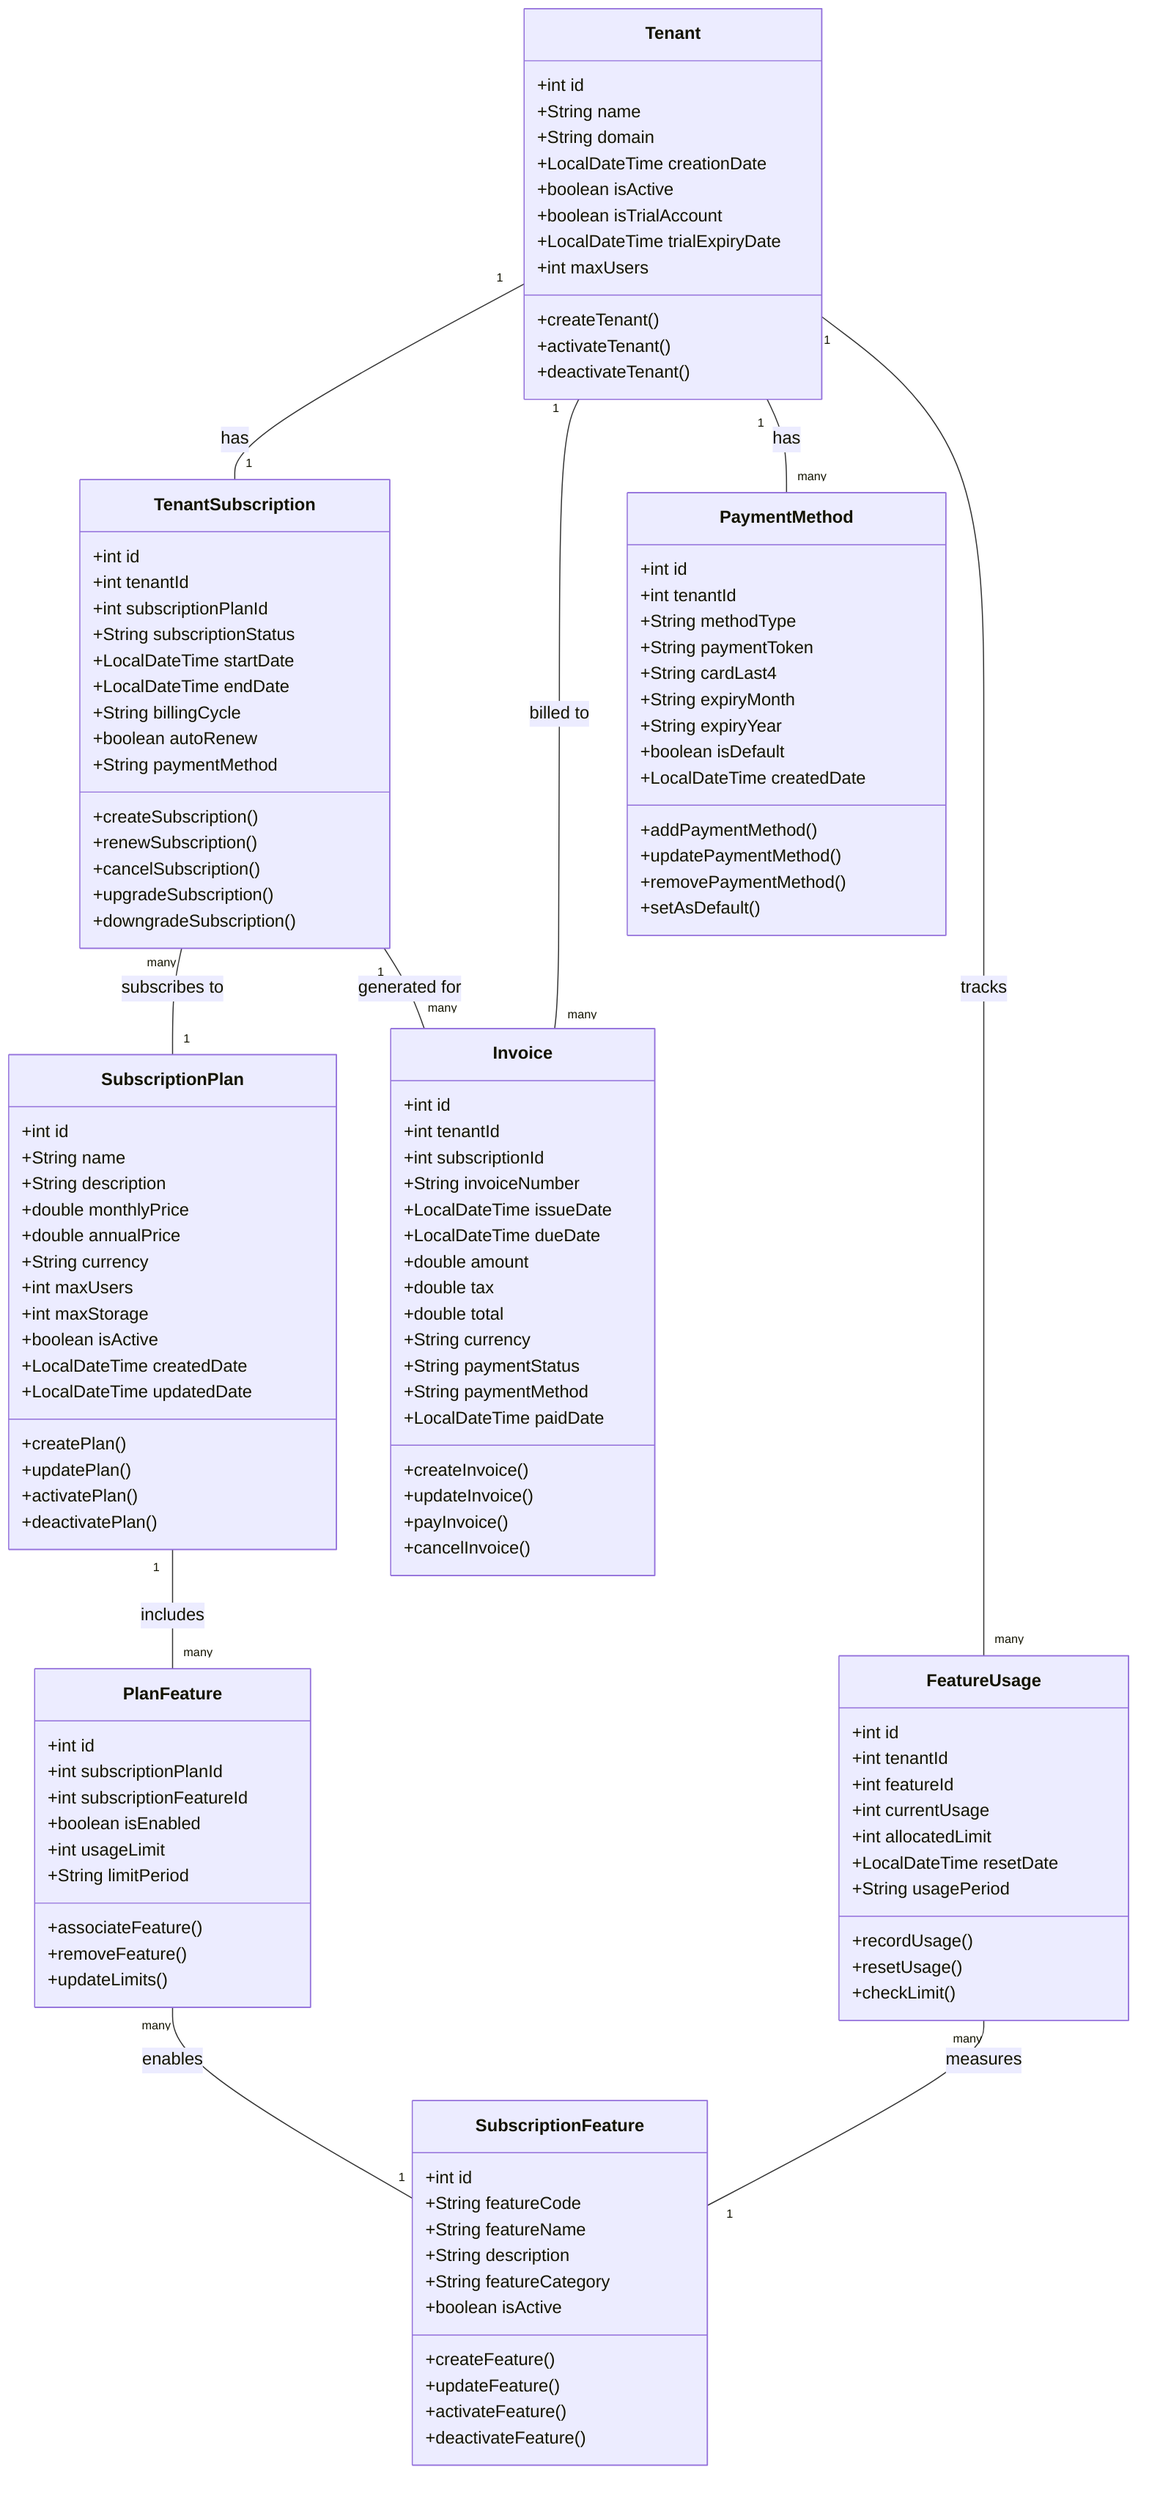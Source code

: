 classDiagram
    %% ======================
    %% Color Definitions
    %% ======================
    classDef core fill:#607D8B,stroke:#455A64,color:white
    classDef subscription fill:#00BCD4,stroke:#0097A7,color:white
    classDef billing fill:#009688,stroke:#00796B,color:white
    classDef features fill:#8BC34A,stroke:#689F38,color:white
    
    %% ======================
    %% Core System
    %% ======================
    class Tenant:::core {
        +int id
        +String name
        +String domain
        +LocalDateTime creationDate
        +boolean isActive
        +boolean isTrialAccount
        +LocalDateTime trialExpiryDate
        +int maxUsers
        +createTenant()
        +activateTenant()
        +deactivateTenant()
    }
    
    %% ======================
    %% Subscription Management
    %% ======================
    class SubscriptionPlan:::subscription {
        +int id
        +String name
        +String description
        +double monthlyPrice
        +double annualPrice
        +String currency
        +int maxUsers
        +int maxStorage
        +boolean isActive
        +LocalDateTime createdDate
        +LocalDateTime updatedDate
        +createPlan()
        +updatePlan()
        +activatePlan()
        +deactivatePlan()
    }
    
    class TenantSubscription:::subscription {
        +int id
        +int tenantId
        +int subscriptionPlanId
        +String subscriptionStatus
        +LocalDateTime startDate
        +LocalDateTime endDate
        +String billingCycle
        +boolean autoRenew
        +String paymentMethod
        +createSubscription()
        +renewSubscription()
        +cancelSubscription()
        +upgradeSubscription()
        +downgradeSubscription()
    }
    
    class SubscriptionFeature:::features {
        +int id
        +String featureCode
        +String featureName
        +String description
        +String featureCategory
        +boolean isActive
        +createFeature()
        +updateFeature()
        +activateFeature()
        +deactivateFeature()
    }
    
    class PlanFeature:::features {
        +int id
        +int subscriptionPlanId
        +int subscriptionFeatureId
        +boolean isEnabled
        +int usageLimit
        +String limitPeriod
        +associateFeature()
        +removeFeature()
        +updateLimits()
    }
    
    %% ======================
    %% Billing
    %% ======================
    class Invoice:::billing {
        +int id
        +int tenantId
        +int subscriptionId
        +String invoiceNumber
        +LocalDateTime issueDate
        +LocalDateTime dueDate
        +double amount
        +double tax
        +double total
        +String currency
        +String paymentStatus
        +String paymentMethod
        +LocalDateTime paidDate
        +createInvoice()
        +updateInvoice()
        +payInvoice()
        +cancelInvoice()
    }
    
    class PaymentMethod:::billing {
        +int id
        +int tenantId
        +String methodType
        +String paymentToken
        +String cardLast4
        +String expiryMonth
        +String expiryYear
        +boolean isDefault
        +LocalDateTime createdDate
        +addPaymentMethod()
        +updatePaymentMethod()
        +removePaymentMethod()
        +setAsDefault()
    }
    
    class FeatureUsage:::features {
        +int id
        +int tenantId
        +int featureId
        +int currentUsage
        +int allocatedLimit
        +LocalDateTime resetDate
        +String usagePeriod
        +recordUsage()
        +resetUsage()
        +checkLimit()
    }
    
    %% ======================
    %% Relationships
    %% ======================
    Tenant "1" -- "1" TenantSubscription : has
    TenantSubscription "many" -- "1" SubscriptionPlan : subscribes to
    SubscriptionPlan "1" -- "many" PlanFeature : includes
    PlanFeature "many" -- "1" SubscriptionFeature : enables
    Tenant "1" -- "many" Invoice : billed to
    TenantSubscription "1" -- "many" Invoice : generated for
    Tenant "1" -- "many" PaymentMethod : has
    Tenant "1" -- "many" FeatureUsage : tracks
    FeatureUsage "many" -- "1" SubscriptionFeature : measures